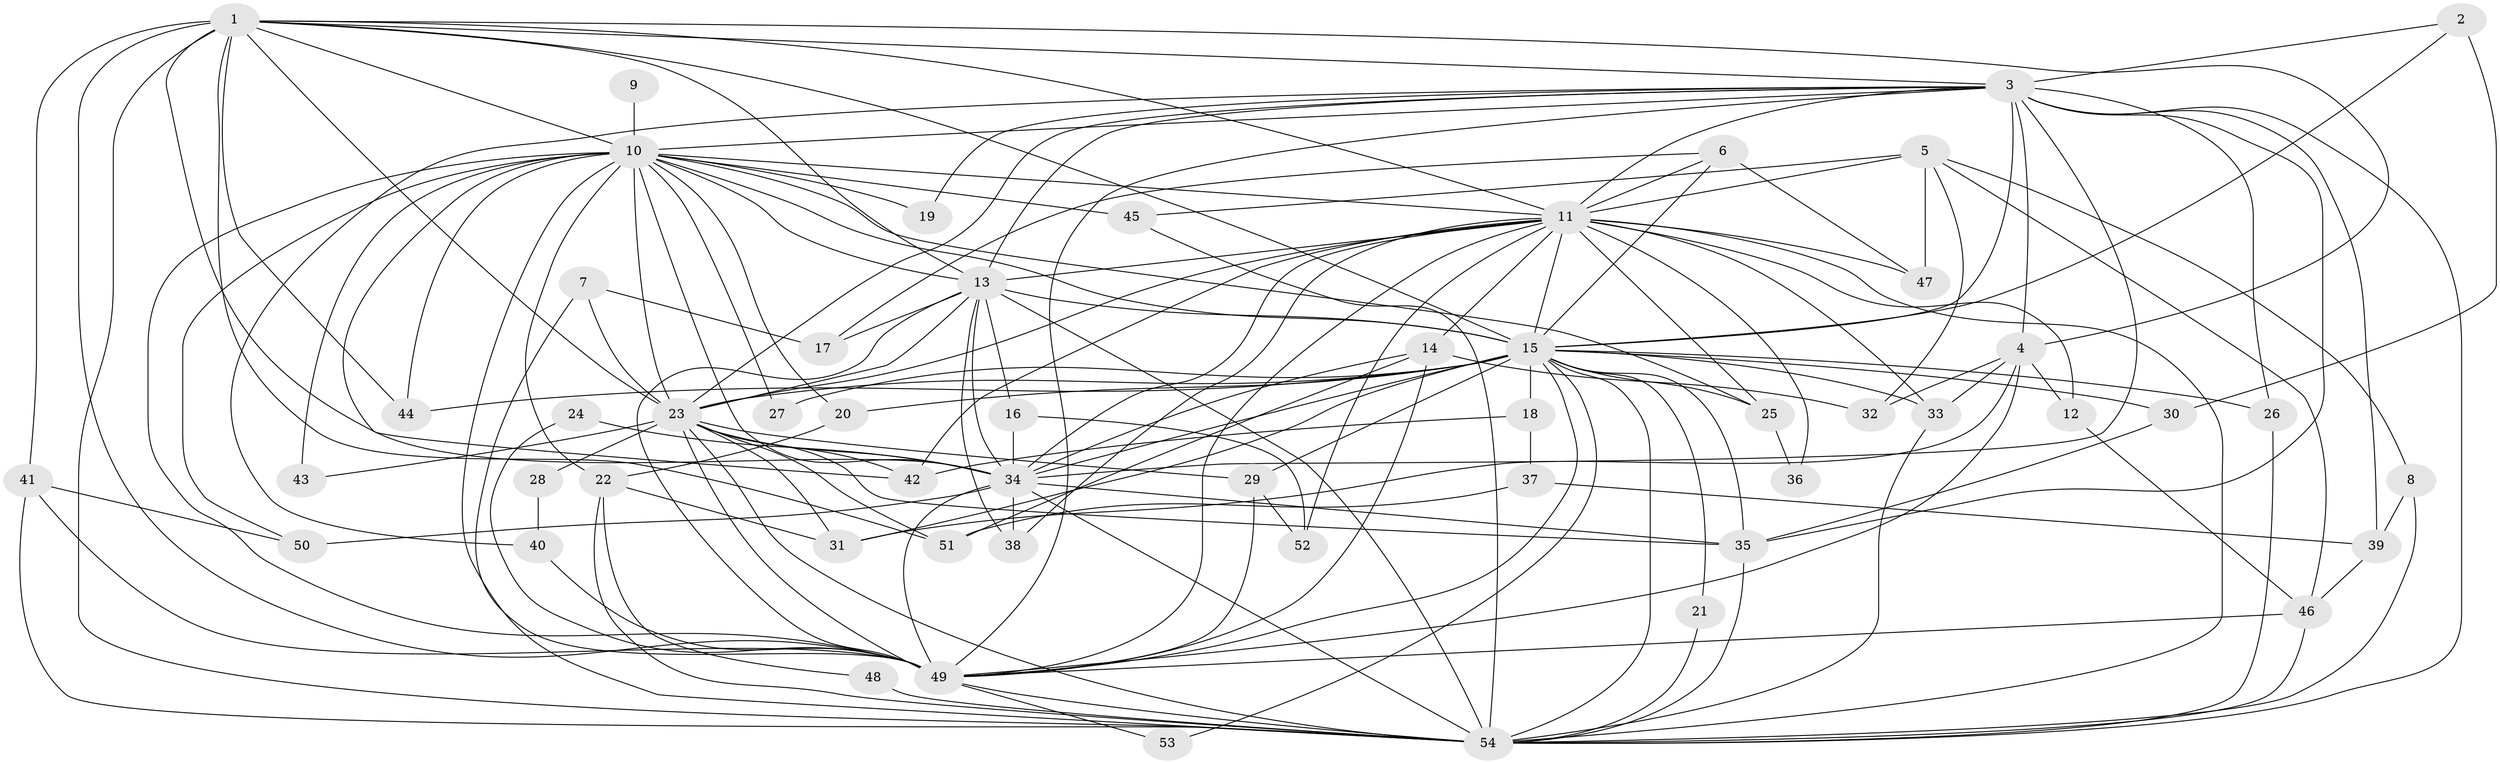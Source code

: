// original degree distribution, {25: 0.009345794392523364, 22: 0.009345794392523364, 23: 0.018691588785046728, 16: 0.009345794392523364, 13: 0.009345794392523364, 19: 0.009345794392523364, 18: 0.009345794392523364, 32: 0.009345794392523364, 24: 0.009345794392523364, 3: 0.24299065420560748, 2: 0.5046728971962616, 5: 0.037383177570093455, 7: 0.009345794392523364, 4: 0.102803738317757, 6: 0.009345794392523364}
// Generated by graph-tools (version 1.1) at 2025/01/03/09/25 03:01:31]
// undirected, 54 vertices, 160 edges
graph export_dot {
graph [start="1"]
  node [color=gray90,style=filled];
  1;
  2;
  3;
  4;
  5;
  6;
  7;
  8;
  9;
  10;
  11;
  12;
  13;
  14;
  15;
  16;
  17;
  18;
  19;
  20;
  21;
  22;
  23;
  24;
  25;
  26;
  27;
  28;
  29;
  30;
  31;
  32;
  33;
  34;
  35;
  36;
  37;
  38;
  39;
  40;
  41;
  42;
  43;
  44;
  45;
  46;
  47;
  48;
  49;
  50;
  51;
  52;
  53;
  54;
  1 -- 3 [weight=1.0];
  1 -- 4 [weight=1.0];
  1 -- 10 [weight=2.0];
  1 -- 11 [weight=1.0];
  1 -- 13 [weight=1.0];
  1 -- 15 [weight=1.0];
  1 -- 23 [weight=1.0];
  1 -- 34 [weight=2.0];
  1 -- 41 [weight=1.0];
  1 -- 44 [weight=1.0];
  1 -- 49 [weight=2.0];
  1 -- 51 [weight=1.0];
  1 -- 54 [weight=1.0];
  2 -- 3 [weight=1.0];
  2 -- 15 [weight=1.0];
  2 -- 30 [weight=1.0];
  3 -- 4 [weight=1.0];
  3 -- 10 [weight=1.0];
  3 -- 11 [weight=1.0];
  3 -- 13 [weight=1.0];
  3 -- 15 [weight=1.0];
  3 -- 19 [weight=1.0];
  3 -- 23 [weight=1.0];
  3 -- 26 [weight=1.0];
  3 -- 34 [weight=1.0];
  3 -- 35 [weight=1.0];
  3 -- 39 [weight=1.0];
  3 -- 40 [weight=1.0];
  3 -- 49 [weight=1.0];
  3 -- 54 [weight=2.0];
  4 -- 12 [weight=1.0];
  4 -- 31 [weight=1.0];
  4 -- 32 [weight=1.0];
  4 -- 33 [weight=1.0];
  4 -- 49 [weight=1.0];
  5 -- 8 [weight=1.0];
  5 -- 11 [weight=2.0];
  5 -- 32 [weight=1.0];
  5 -- 45 [weight=1.0];
  5 -- 46 [weight=1.0];
  5 -- 47 [weight=1.0];
  6 -- 11 [weight=1.0];
  6 -- 15 [weight=1.0];
  6 -- 17 [weight=1.0];
  6 -- 47 [weight=1.0];
  7 -- 17 [weight=1.0];
  7 -- 23 [weight=1.0];
  7 -- 49 [weight=1.0];
  8 -- 39 [weight=1.0];
  8 -- 54 [weight=1.0];
  9 -- 10 [weight=1.0];
  10 -- 11 [weight=1.0];
  10 -- 13 [weight=1.0];
  10 -- 15 [weight=1.0];
  10 -- 19 [weight=1.0];
  10 -- 20 [weight=1.0];
  10 -- 22 [weight=1.0];
  10 -- 23 [weight=2.0];
  10 -- 25 [weight=1.0];
  10 -- 27 [weight=1.0];
  10 -- 34 [weight=1.0];
  10 -- 42 [weight=1.0];
  10 -- 43 [weight=1.0];
  10 -- 44 [weight=1.0];
  10 -- 45 [weight=1.0];
  10 -- 49 [weight=2.0];
  10 -- 50 [weight=1.0];
  10 -- 54 [weight=1.0];
  11 -- 12 [weight=1.0];
  11 -- 13 [weight=1.0];
  11 -- 14 [weight=1.0];
  11 -- 15 [weight=1.0];
  11 -- 23 [weight=1.0];
  11 -- 25 [weight=1.0];
  11 -- 33 [weight=1.0];
  11 -- 34 [weight=1.0];
  11 -- 36 [weight=1.0];
  11 -- 38 [weight=1.0];
  11 -- 42 [weight=1.0];
  11 -- 47 [weight=1.0];
  11 -- 49 [weight=1.0];
  11 -- 52 [weight=1.0];
  11 -- 54 [weight=2.0];
  12 -- 46 [weight=1.0];
  13 -- 15 [weight=2.0];
  13 -- 16 [weight=1.0];
  13 -- 17 [weight=1.0];
  13 -- 23 [weight=1.0];
  13 -- 34 [weight=1.0];
  13 -- 38 [weight=1.0];
  13 -- 49 [weight=1.0];
  13 -- 54 [weight=1.0];
  14 -- 32 [weight=1.0];
  14 -- 34 [weight=1.0];
  14 -- 49 [weight=1.0];
  14 -- 51 [weight=1.0];
  15 -- 18 [weight=1.0];
  15 -- 20 [weight=1.0];
  15 -- 21 [weight=1.0];
  15 -- 23 [weight=4.0];
  15 -- 25 [weight=2.0];
  15 -- 26 [weight=1.0];
  15 -- 27 [weight=1.0];
  15 -- 29 [weight=1.0];
  15 -- 30 [weight=1.0];
  15 -- 31 [weight=1.0];
  15 -- 33 [weight=1.0];
  15 -- 34 [weight=2.0];
  15 -- 35 [weight=1.0];
  15 -- 44 [weight=3.0];
  15 -- 49 [weight=1.0];
  15 -- 53 [weight=1.0];
  15 -- 54 [weight=1.0];
  16 -- 34 [weight=1.0];
  16 -- 52 [weight=1.0];
  18 -- 37 [weight=1.0];
  18 -- 42 [weight=1.0];
  20 -- 22 [weight=1.0];
  21 -- 54 [weight=1.0];
  22 -- 31 [weight=1.0];
  22 -- 48 [weight=1.0];
  22 -- 54 [weight=1.0];
  23 -- 28 [weight=1.0];
  23 -- 29 [weight=1.0];
  23 -- 31 [weight=1.0];
  23 -- 34 [weight=2.0];
  23 -- 35 [weight=1.0];
  23 -- 42 [weight=1.0];
  23 -- 43 [weight=1.0];
  23 -- 49 [weight=1.0];
  23 -- 51 [weight=1.0];
  23 -- 54 [weight=1.0];
  24 -- 34 [weight=1.0];
  24 -- 49 [weight=2.0];
  25 -- 36 [weight=1.0];
  26 -- 54 [weight=1.0];
  28 -- 40 [weight=1.0];
  29 -- 49 [weight=1.0];
  29 -- 52 [weight=1.0];
  30 -- 35 [weight=1.0];
  33 -- 54 [weight=1.0];
  34 -- 35 [weight=1.0];
  34 -- 38 [weight=1.0];
  34 -- 49 [weight=1.0];
  34 -- 50 [weight=1.0];
  34 -- 54 [weight=1.0];
  35 -- 54 [weight=1.0];
  37 -- 39 [weight=1.0];
  37 -- 51 [weight=1.0];
  39 -- 46 [weight=1.0];
  40 -- 49 [weight=1.0];
  41 -- 49 [weight=1.0];
  41 -- 50 [weight=1.0];
  41 -- 54 [weight=1.0];
  45 -- 54 [weight=1.0];
  46 -- 49 [weight=1.0];
  46 -- 54 [weight=1.0];
  48 -- 54 [weight=2.0];
  49 -- 53 [weight=1.0];
  49 -- 54 [weight=3.0];
}
